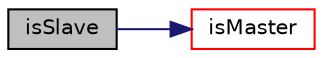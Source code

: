 digraph "isSlave"
{
  bgcolor="transparent";
  edge [fontname="Helvetica",fontsize="10",labelfontname="Helvetica",labelfontsize="10"];
  node [fontname="Helvetica",fontsize="10",shape=record];
  rankdir="LR";
  Node210 [label="isSlave",height=0.2,width=0.4,color="black", fillcolor="grey75", style="filled", fontcolor="black"];
  Node210 -> Node211 [color="midnightblue",fontsize="10",style="solid",fontname="Helvetica"];
  Node211 [label="isMaster",height=0.2,width=0.4,color="red",URL="$a28445.html#a6dfd2bbd6bdf03bbc060502834e3fac0",tooltip="Is this a master patch. "];
}
